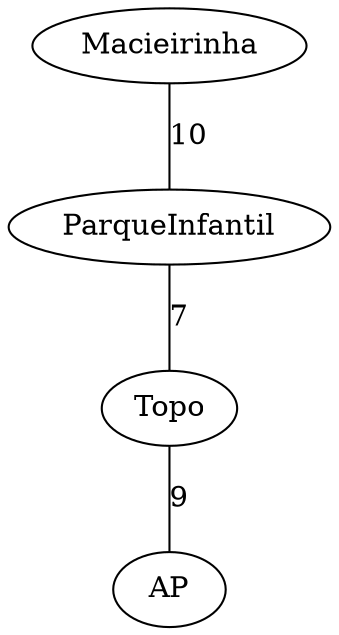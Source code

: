 graph G {
"Macieirinha" -- "ParqueInfantil" [label="10"];
"ParqueInfantil" -- "Topo" [label="7"];
"Topo" -- "AP" [label="9"];
}
